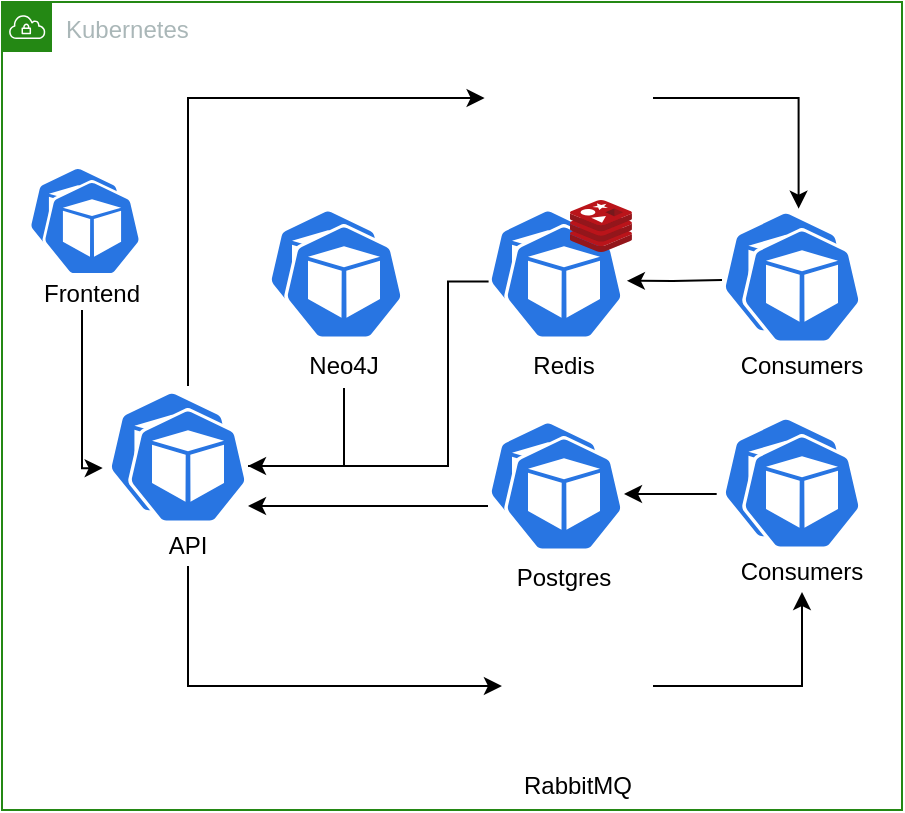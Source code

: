 <mxfile version="15.8.7" type="device"><diagram id="VrP0YWDYMth0J7mWB3k0" name="Page-1"><mxGraphModel dx="977" dy="624" grid="1" gridSize="10" guides="1" tooltips="1" connect="1" arrows="1" fold="1" page="1" pageScale="1" pageWidth="850" pageHeight="1100" math="0" shadow="0"><root><mxCell id="0"/><mxCell id="1" parent="0"/><mxCell id="Ohhv1TDi-_pLUf5j1PH2-64" value="Kubernetes" style="points=[[0,0],[0.25,0],[0.5,0],[0.75,0],[1,0],[1,0.25],[1,0.5],[1,0.75],[1,1],[0.75,1],[0.5,1],[0.25,1],[0,1],[0,0.75],[0,0.5],[0,0.25]];outlineConnect=0;gradientColor=none;html=1;whiteSpace=wrap;fontSize=12;fontStyle=0;shape=mxgraph.aws4.group;grIcon=mxgraph.aws4.group_vpc;strokeColor=#248814;fillColor=none;verticalAlign=top;align=left;spacingLeft=30;fontColor=#AAB7B8;dashed=0;" vertex="1" parent="1"><mxGeometry x="150" y="96" width="450" height="404" as="geometry"/></mxCell><mxCell id="Ohhv1TDi-_pLUf5j1PH2-13" value="" style="group" vertex="1" connectable="0" parent="1"><mxGeometry x="213" y="298" width="65" height="80" as="geometry"/></mxCell><mxCell id="Ohhv1TDi-_pLUf5j1PH2-40" value="" style="sketch=0;html=1;dashed=0;whitespace=wrap;fillColor=#2875E2;strokeColor=#ffffff;points=[[0.005,0.63,0],[0.1,0.2,0],[0.9,0.2,0],[0.5,0,0],[0.995,0.63,0],[0.72,0.99,0],[0.5,1,0],[0.28,0.99,0]];shape=mxgraph.kubernetes.icon;prIcon=pod" vertex="1" parent="Ohhv1TDi-_pLUf5j1PH2-13"><mxGeometry x="-13" y="-8" width="70" height="62" as="geometry"/></mxCell><mxCell id="Ohhv1TDi-_pLUf5j1PH2-5" value="" style="sketch=0;html=1;dashed=0;whitespace=wrap;fillColor=#2875E2;strokeColor=#ffffff;points=[[0.005,0.63,0],[0.1,0.2,0],[0.9,0.2,0],[0.5,0,0],[0.995,0.63,0],[0.72,0.99,0],[0.5,1,0],[0.28,0.99,0]];shape=mxgraph.kubernetes.icon;prIcon=pod" vertex="1" parent="Ohhv1TDi-_pLUf5j1PH2-13"><mxGeometry width="60" height="60" as="geometry"/></mxCell><mxCell id="Ohhv1TDi-_pLUf5j1PH2-12" value="API" style="text;html=1;strokeColor=none;fillColor=none;align=center;verticalAlign=middle;whiteSpace=wrap;rounded=0;" vertex="1" parent="Ohhv1TDi-_pLUf5j1PH2-13"><mxGeometry y="60" width="60" height="20" as="geometry"/></mxCell><mxCell id="Ohhv1TDi-_pLUf5j1PH2-45" style="edgeStyle=orthogonalEdgeStyle;rounded=0;orthogonalLoop=1;jettySize=auto;html=1;startArrow=none;startFill=0;entryX=0.59;entryY=-0.011;entryDx=0;entryDy=0;entryPerimeter=0;" edge="1" parent="1" source="Ohhv1TDi-_pLUf5j1PH2-2" target="Ohhv1TDi-_pLUf5j1PH2-42"><mxGeometry relative="1" as="geometry"><mxPoint x="593" y="168" as="targetPoint"/></mxGeometry></mxCell><mxCell id="Ohhv1TDi-_pLUf5j1PH2-2" value="" style="shape=image;verticalLabelPosition=bottom;labelBackgroundColor=#ffffff;verticalAlign=top;aspect=fixed;imageAspect=0;image=https://cdn.icon-icons.com/icons2/2699/PNG/512/apache_kafka_vertical_logo_icon_169585.png;" vertex="1" parent="1"><mxGeometry x="391.31" y="100" width="84.19" height="88" as="geometry"/></mxCell><mxCell id="Ohhv1TDi-_pLUf5j1PH2-11" value="" style="group" vertex="1" connectable="0" parent="1"><mxGeometry x="399.96" y="398" width="75.54" height="100" as="geometry"/></mxCell><mxCell id="Ohhv1TDi-_pLUf5j1PH2-3" value="" style="shape=image;verticalLabelPosition=bottom;labelBackgroundColor=#ffffff;verticalAlign=top;aspect=fixed;imageAspect=0;image=https://cdn.freebiesupply.com/logos/large/2x/rabbitmq-logo-png-transparent.png;" vertex="1" parent="Ohhv1TDi-_pLUf5j1PH2-11"><mxGeometry width="75.54" height="80" as="geometry"/></mxCell><mxCell id="Ohhv1TDi-_pLUf5j1PH2-10" value="RabbitMQ" style="text;html=1;strokeColor=none;fillColor=none;align=center;verticalAlign=middle;whiteSpace=wrap;rounded=0;" vertex="1" parent="Ohhv1TDi-_pLUf5j1PH2-11"><mxGeometry x="8" y="80" width="60" height="20" as="geometry"/></mxCell><mxCell id="Ohhv1TDi-_pLUf5j1PH2-15" value="" style="group" vertex="1" connectable="0" parent="1"><mxGeometry x="283" y="188" width="82.5" height="100" as="geometry"/></mxCell><mxCell id="Ohhv1TDi-_pLUf5j1PH2-9" value="" style="group" vertex="1" connectable="0" parent="Ohhv1TDi-_pLUf5j1PH2-15"><mxGeometry width="82.5" height="100" as="geometry"/></mxCell><mxCell id="Ohhv1TDi-_pLUf5j1PH2-1" value="" style="sketch=0;html=1;dashed=0;whitespace=wrap;fillColor=#2875E2;strokeColor=#ffffff;points=[[0.005,0.63,0],[0.1,0.2,0],[0.9,0.2,0],[0.5,0,0],[0.995,0.63,0],[0.72,0.99,0],[0.5,1,0],[0.28,0.99,0]];shape=mxgraph.kubernetes.icon;prIcon=pod" vertex="1" parent="Ohhv1TDi-_pLUf5j1PH2-9"><mxGeometry y="10" width="60" height="60" as="geometry"/></mxCell><mxCell id="Ohhv1TDi-_pLUf5j1PH2-7" value="" style="sketch=0;html=1;dashed=0;whitespace=wrap;fillColor=#2875E2;strokeColor=#ffffff;points=[[0.005,0.63,0],[0.1,0.2,0],[0.9,0.2,0],[0.5,0,0],[0.995,0.63,0],[0.72,0.99,0],[0.5,1,0],[0.28,0.99,0]];shape=mxgraph.kubernetes.icon;prIcon=pod" vertex="1" parent="Ohhv1TDi-_pLUf5j1PH2-9"><mxGeometry x="8" y="18" width="60" height="60" as="geometry"/></mxCell><mxCell id="Ohhv1TDi-_pLUf5j1PH2-4" value="" style="shape=image;verticalLabelPosition=bottom;labelBackgroundColor=#ffffff;verticalAlign=top;aspect=fixed;imageAspect=0;image=https://seeklogo.com/images/N/neo4j-logo-6863235D8A-seeklogo.com.png;" vertex="1" parent="Ohhv1TDi-_pLUf5j1PH2-9"><mxGeometry x="40" width="33.56" height="38" as="geometry"/></mxCell><mxCell id="Ohhv1TDi-_pLUf5j1PH2-8" value="Neo4J" style="text;html=1;strokeColor=none;fillColor=none;align=center;verticalAlign=middle;whiteSpace=wrap;rounded=0;" vertex="1" parent="Ohhv1TDi-_pLUf5j1PH2-9"><mxGeometry x="8" y="79" width="60" height="22" as="geometry"/></mxCell><mxCell id="Ohhv1TDi-_pLUf5j1PH2-14" value="" style="shape=image;verticalLabelPosition=bottom;labelBackgroundColor=#ffffff;verticalAlign=top;aspect=fixed;imageAspect=0;image=https://s.appbrain.com/static/202107291604966/blob/sdk-logos/grpc.png;strokeWidth=1;imageBorder=none;" vertex="1" parent="Ohhv1TDi-_pLUf5j1PH2-15"><mxGeometry y="62.8" width="72.5" height="23.2" as="geometry"/></mxCell><mxCell id="Ohhv1TDi-_pLUf5j1PH2-16" value="" style="group" vertex="1" connectable="0" parent="1"><mxGeometry x="393" y="294" width="82.5" height="100" as="geometry"/></mxCell><mxCell id="Ohhv1TDi-_pLUf5j1PH2-17" value="" style="group" vertex="1" connectable="0" parent="Ohhv1TDi-_pLUf5j1PH2-16"><mxGeometry width="82.5" height="100" as="geometry"/></mxCell><mxCell id="Ohhv1TDi-_pLUf5j1PH2-18" value="" style="sketch=0;html=1;dashed=0;whitespace=wrap;fillColor=#2875E2;strokeColor=#ffffff;points=[[0.005,0.63,0],[0.1,0.2,0],[0.9,0.2,0],[0.5,0,0],[0.995,0.63,0],[0.72,0.99,0],[0.5,1,0],[0.28,0.99,0]];shape=mxgraph.kubernetes.icon;prIcon=pod" vertex="1" parent="Ohhv1TDi-_pLUf5j1PH2-17"><mxGeometry y="10" width="60" height="60" as="geometry"/></mxCell><mxCell id="Ohhv1TDi-_pLUf5j1PH2-19" value="" style="sketch=0;html=1;dashed=0;whitespace=wrap;fillColor=#2875E2;strokeColor=#ffffff;points=[[0.005,0.63,0],[0.1,0.2,0],[0.9,0.2,0],[0.5,0,0],[0.995,0.63,0],[0.72,0.99,0],[0.5,1,0],[0.28,0.99,0]];shape=mxgraph.kubernetes.icon;prIcon=pod" vertex="1" parent="Ohhv1TDi-_pLUf5j1PH2-17"><mxGeometry x="8" y="18" width="60" height="60" as="geometry"/></mxCell><mxCell id="Ohhv1TDi-_pLUf5j1PH2-21" value="Postgres" style="text;html=1;strokeColor=none;fillColor=none;align=center;verticalAlign=middle;whiteSpace=wrap;rounded=0;" vertex="1" parent="Ohhv1TDi-_pLUf5j1PH2-17"><mxGeometry x="8" y="79" width="60" height="22" as="geometry"/></mxCell><mxCell id="Ohhv1TDi-_pLUf5j1PH2-24" value="" style="shape=image;verticalLabelPosition=bottom;labelBackgroundColor=#ffffff;verticalAlign=top;aspect=fixed;imageAspect=0;image=https://upload.wikimedia.org/wikipedia/commons/thumb/2/29/Postgresql_elephant.svg/1200px-Postgresql_elephant.svg.png;" vertex="1" parent="Ohhv1TDi-_pLUf5j1PH2-17"><mxGeometry x="41.67" y="3" width="36.83" height="38" as="geometry"/></mxCell><mxCell id="Ohhv1TDi-_pLUf5j1PH2-22" value="" style="shape=image;verticalLabelPosition=bottom;labelBackgroundColor=#ffffff;verticalAlign=top;aspect=fixed;imageAspect=0;image=https://s.appbrain.com/static/202107291604966/blob/sdk-logos/grpc.png;strokeWidth=1;imageBorder=none;" vertex="1" parent="Ohhv1TDi-_pLUf5j1PH2-16"><mxGeometry y="62.8" width="72.5" height="23.2" as="geometry"/></mxCell><mxCell id="Ohhv1TDi-_pLUf5j1PH2-26" value="" style="group" vertex="1" connectable="0" parent="1"><mxGeometry x="393" y="188" width="82.85" height="100" as="geometry"/></mxCell><mxCell id="Ohhv1TDi-_pLUf5j1PH2-27" value="" style="group" vertex="1" connectable="0" parent="Ohhv1TDi-_pLUf5j1PH2-26"><mxGeometry width="82.85" height="100" as="geometry"/></mxCell><mxCell id="Ohhv1TDi-_pLUf5j1PH2-28" value="" style="sketch=0;html=1;dashed=0;whitespace=wrap;fillColor=#2875E2;strokeColor=#ffffff;points=[[0.005,0.63,0],[0.1,0.2,0],[0.9,0.2,0],[0.5,0,0],[0.995,0.63,0],[0.72,0.99,0],[0.5,1,0],[0.28,0.99,0]];shape=mxgraph.kubernetes.icon;prIcon=pod" vertex="1" parent="Ohhv1TDi-_pLUf5j1PH2-27"><mxGeometry y="10" width="60" height="60" as="geometry"/></mxCell><mxCell id="Ohhv1TDi-_pLUf5j1PH2-29" value="" style="sketch=0;html=1;dashed=0;whitespace=wrap;fillColor=#2875E2;strokeColor=#ffffff;points=[[0.005,0.63,0],[0.1,0.2,0],[0.9,0.2,0],[0.5,0,0],[0.995,0.63,0],[0.72,0.99,0],[0.5,1,0],[0.28,0.99,0]];shape=mxgraph.kubernetes.icon;prIcon=pod" vertex="1" parent="Ohhv1TDi-_pLUf5j1PH2-27"><mxGeometry x="8" y="18" width="60" height="60" as="geometry"/></mxCell><mxCell id="Ohhv1TDi-_pLUf5j1PH2-30" value="Redis" style="text;html=1;strokeColor=none;fillColor=none;align=center;verticalAlign=middle;whiteSpace=wrap;rounded=0;" vertex="1" parent="Ohhv1TDi-_pLUf5j1PH2-27"><mxGeometry x="8" y="79" width="60" height="22" as="geometry"/></mxCell><mxCell id="Ohhv1TDi-_pLUf5j1PH2-33" value="" style="sketch=0;aspect=fixed;html=1;points=[];align=center;image;fontSize=12;image=img/lib/mscae/Cache_Redis_Product.svg;strokeWidth=1;" vertex="1" parent="Ohhv1TDi-_pLUf5j1PH2-27"><mxGeometry x="41" y="7" width="30.95" height="26" as="geometry"/></mxCell><mxCell id="Ohhv1TDi-_pLUf5j1PH2-32" value="" style="shape=image;verticalLabelPosition=bottom;labelBackgroundColor=#ffffff;verticalAlign=top;aspect=fixed;imageAspect=0;image=https://s.appbrain.com/static/202107291604966/blob/sdk-logos/grpc.png;strokeWidth=1;imageBorder=none;" vertex="1" parent="Ohhv1TDi-_pLUf5j1PH2-26"><mxGeometry y="62.8" width="72.5" height="23.2" as="geometry"/></mxCell><mxCell id="Ohhv1TDi-_pLUf5j1PH2-41" value="" style="group" vertex="1" connectable="0" parent="1"><mxGeometry x="520" y="208" width="65" height="80" as="geometry"/></mxCell><mxCell id="Ohhv1TDi-_pLUf5j1PH2-42" value="" style="sketch=0;html=1;dashed=0;whitespace=wrap;fillColor=#2875E2;strokeColor=#ffffff;points=[[0.005,0.63,0],[0.1,0.2,0],[0.9,0.2,0],[0.5,0,0],[0.995,0.63,0],[0.72,0.99,0],[0.5,1,0],[0.28,0.99,0]];shape=mxgraph.kubernetes.icon;prIcon=pod" vertex="1" parent="Ohhv1TDi-_pLUf5j1PH2-41"><mxGeometry x="-13" y="-8" width="70" height="62" as="geometry"/></mxCell><mxCell id="Ohhv1TDi-_pLUf5j1PH2-43" value="" style="sketch=0;html=1;dashed=0;whitespace=wrap;fillColor=#2875E2;strokeColor=#ffffff;points=[[0.005,0.63,0],[0.1,0.2,0],[0.9,0.2,0],[0.5,0,0],[0.995,0.63,0],[0.72,0.99,0],[0.5,1,0],[0.28,0.99,0]];shape=mxgraph.kubernetes.icon;prIcon=pod" vertex="1" parent="Ohhv1TDi-_pLUf5j1PH2-41"><mxGeometry width="60" height="60" as="geometry"/></mxCell><mxCell id="Ohhv1TDi-_pLUf5j1PH2-44" value="Consumers" style="text;html=1;strokeColor=none;fillColor=none;align=center;verticalAlign=middle;whiteSpace=wrap;rounded=0;" vertex="1" parent="Ohhv1TDi-_pLUf5j1PH2-41"><mxGeometry y="60" width="60" height="20" as="geometry"/></mxCell><mxCell id="Ohhv1TDi-_pLUf5j1PH2-50" style="edgeStyle=orthogonalEdgeStyle;rounded=0;orthogonalLoop=1;jettySize=auto;html=1;startArrow=classic;startFill=1;endArrow=none;endFill=0;entryX=0.5;entryY=1;entryDx=0;entryDy=0;" edge="1" parent="1" source="Ohhv1TDi-_pLUf5j1PH2-5" target="Ohhv1TDi-_pLUf5j1PH2-8"><mxGeometry relative="1" as="geometry"><mxPoint x="393" y="328.0" as="targetPoint"/></mxGeometry></mxCell><mxCell id="Ohhv1TDi-_pLUf5j1PH2-51" style="edgeStyle=orthogonalEdgeStyle;rounded=0;orthogonalLoop=1;jettySize=auto;html=1;startArrow=classic;startFill=1;endArrow=none;endFill=0;" edge="1" parent="1" source="Ohhv1TDi-_pLUf5j1PH2-5"><mxGeometry relative="1" as="geometry"><mxPoint x="383" y="348" as="targetPoint"/><Array as="points"><mxPoint x="393" y="348"/></Array></mxGeometry></mxCell><mxCell id="Ohhv1TDi-_pLUf5j1PH2-53" value="" style="group" vertex="1" connectable="0" parent="1"><mxGeometry x="520" y="311" width="65" height="80" as="geometry"/></mxCell><mxCell id="Ohhv1TDi-_pLUf5j1PH2-54" value="" style="sketch=0;html=1;dashed=0;whitespace=wrap;fillColor=#2875E2;strokeColor=#ffffff;points=[[0.005,0.63,0],[0.1,0.2,0],[0.9,0.2,0],[0.5,0,0],[0.995,0.63,0],[0.72,0.99,0],[0.5,1,0],[0.28,0.99,0]];shape=mxgraph.kubernetes.icon;prIcon=pod" vertex="1" parent="Ohhv1TDi-_pLUf5j1PH2-53"><mxGeometry x="-13" y="-8" width="70" height="62" as="geometry"/></mxCell><mxCell id="Ohhv1TDi-_pLUf5j1PH2-55" value="" style="sketch=0;html=1;dashed=0;whitespace=wrap;fillColor=#2875E2;strokeColor=#ffffff;points=[[0.005,0.63,0],[0.1,0.2,0],[0.9,0.2,0],[0.5,0,0],[0.995,0.63,0],[0.72,0.99,0],[0.5,1,0],[0.28,0.99,0]];shape=mxgraph.kubernetes.icon;prIcon=pod" vertex="1" parent="Ohhv1TDi-_pLUf5j1PH2-53"><mxGeometry width="60" height="60" as="geometry"/></mxCell><mxCell id="Ohhv1TDi-_pLUf5j1PH2-56" value="Consumers" style="text;html=1;strokeColor=none;fillColor=none;align=center;verticalAlign=middle;whiteSpace=wrap;rounded=0;" vertex="1" parent="Ohhv1TDi-_pLUf5j1PH2-53"><mxGeometry y="60" width="60" height="20" as="geometry"/></mxCell><mxCell id="Ohhv1TDi-_pLUf5j1PH2-57" style="edgeStyle=orthogonalEdgeStyle;rounded=0;orthogonalLoop=1;jettySize=auto;html=1;entryX=0.005;entryY=0.63;entryDx=0;entryDy=0;entryPerimeter=0;startArrow=classic;startFill=1;endArrow=none;endFill=0;endSize=6;" edge="1" parent="1" source="Ohhv1TDi-_pLUf5j1PH2-19" target="Ohhv1TDi-_pLUf5j1PH2-54"><mxGeometry relative="1" as="geometry"/></mxCell><mxCell id="Ohhv1TDi-_pLUf5j1PH2-58" style="edgeStyle=orthogonalEdgeStyle;rounded=0;orthogonalLoop=1;jettySize=auto;html=1;startArrow=none;startFill=0;endArrow=classic;endFill=1;" edge="1" parent="1" source="Ohhv1TDi-_pLUf5j1PH2-3" target="Ohhv1TDi-_pLUf5j1PH2-56"><mxGeometry relative="1" as="geometry"/></mxCell><mxCell id="Ohhv1TDi-_pLUf5j1PH2-59" style="edgeStyle=orthogonalEdgeStyle;rounded=0;orthogonalLoop=1;jettySize=auto;html=1;entryX=0;entryY=0.5;entryDx=0;entryDy=0;startArrow=none;startFill=0;endArrow=classic;endFill=1;" edge="1" parent="1" source="Ohhv1TDi-_pLUf5j1PH2-12" target="Ohhv1TDi-_pLUf5j1PH2-3"><mxGeometry relative="1" as="geometry"><Array as="points"><mxPoint x="243" y="438"/></Array></mxGeometry></mxCell><mxCell id="Ohhv1TDi-_pLUf5j1PH2-60" style="edgeStyle=orthogonalEdgeStyle;rounded=0;orthogonalLoop=1;jettySize=auto;html=1;entryX=0;entryY=0.5;entryDx=0;entryDy=0;startArrow=none;startFill=0;endArrow=classic;endFill=1;" edge="1" parent="1" target="Ohhv1TDi-_pLUf5j1PH2-2"><mxGeometry relative="1" as="geometry"><mxPoint x="243" y="288" as="sourcePoint"/><Array as="points"><mxPoint x="243" y="144"/></Array></mxGeometry></mxCell><mxCell id="Ohhv1TDi-_pLUf5j1PH2-63" style="edgeStyle=orthogonalEdgeStyle;rounded=0;orthogonalLoop=1;jettySize=auto;html=1;entryX=0.005;entryY=0.63;entryDx=0;entryDy=0;entryPerimeter=0;startArrow=none;startFill=0;endArrow=none;endFill=0;endSize=6;" edge="1" parent="1" source="Ohhv1TDi-_pLUf5j1PH2-5" target="Ohhv1TDi-_pLUf5j1PH2-28"><mxGeometry relative="1" as="geometry"><Array as="points"><mxPoint x="373" y="328"/><mxPoint x="373" y="236"/></Array></mxGeometry></mxCell><mxCell id="Ohhv1TDi-_pLUf5j1PH2-65" value="" style="shape=image;verticalLabelPosition=bottom;labelBackgroundColor=#ffffff;verticalAlign=top;aspect=fixed;imageAspect=0;image=https://seeklogo.com/images/K/kubernetes-logo-3A67038EAB-seeklogo.com.png;" vertex="1" parent="1"><mxGeometry x="151" y="97" width="23" height="22.38" as="geometry"/></mxCell><mxCell id="Ohhv1TDi-_pLUf5j1PH2-66" style="edgeStyle=orthogonalEdgeStyle;rounded=0;orthogonalLoop=1;jettySize=auto;html=1;startArrow=none;startFill=0;endArrow=classic;endFill=1;endSize=6;entryX=1.024;entryY=0.49;entryDx=0;entryDy=0;entryPerimeter=0;" edge="1" parent="1" target="Ohhv1TDi-_pLUf5j1PH2-29"><mxGeometry relative="1" as="geometry"><mxPoint x="510" y="235" as="sourcePoint"/><mxPoint x="470" y="232" as="targetPoint"/></mxGeometry></mxCell><mxCell id="Ohhv1TDi-_pLUf5j1PH2-67" value="" style="sketch=0;html=1;dashed=0;whitespace=wrap;fillColor=#2875E2;strokeColor=#ffffff;points=[[0.005,0.63,0],[0.1,0.2,0],[0.9,0.2,0],[0.5,0,0],[0.995,0.63,0],[0.72,0.99,0],[0.5,1,0],[0.28,0.99,0]];shape=mxgraph.kubernetes.icon;prIcon=pod" vertex="1" parent="1"><mxGeometry x="163" y="178" width="50" height="48" as="geometry"/></mxCell><mxCell id="Ohhv1TDi-_pLUf5j1PH2-68" value="" style="sketch=0;html=1;dashed=0;whitespace=wrap;fillColor=#2875E2;strokeColor=#ffffff;points=[[0.005,0.63,0],[0.1,0.2,0],[0.9,0.2,0],[0.5,0,0],[0.995,0.63,0],[0.72,0.99,0],[0.5,1,0],[0.28,0.99,0]];shape=mxgraph.kubernetes.icon;prIcon=pod" vertex="1" parent="1"><mxGeometry x="170" y="185" width="50" height="48" as="geometry"/></mxCell><mxCell id="Ohhv1TDi-_pLUf5j1PH2-70" style="edgeStyle=orthogonalEdgeStyle;rounded=0;orthogonalLoop=1;jettySize=auto;html=1;entryX=0.005;entryY=0.63;entryDx=0;entryDy=0;entryPerimeter=0;startArrow=none;startFill=0;endArrow=classic;endFill=1;endSize=6;" edge="1" parent="1" source="Ohhv1TDi-_pLUf5j1PH2-69" target="Ohhv1TDi-_pLUf5j1PH2-40"><mxGeometry relative="1" as="geometry"><Array as="points"><mxPoint x="190" y="329"/></Array></mxGeometry></mxCell><mxCell id="Ohhv1TDi-_pLUf5j1PH2-69" value="Frontend" style="text;html=1;strokeColor=none;fillColor=none;align=center;verticalAlign=middle;whiteSpace=wrap;rounded=0;" vertex="1" parent="1"><mxGeometry x="165" y="233" width="60" height="17" as="geometry"/></mxCell></root></mxGraphModel></diagram></mxfile>